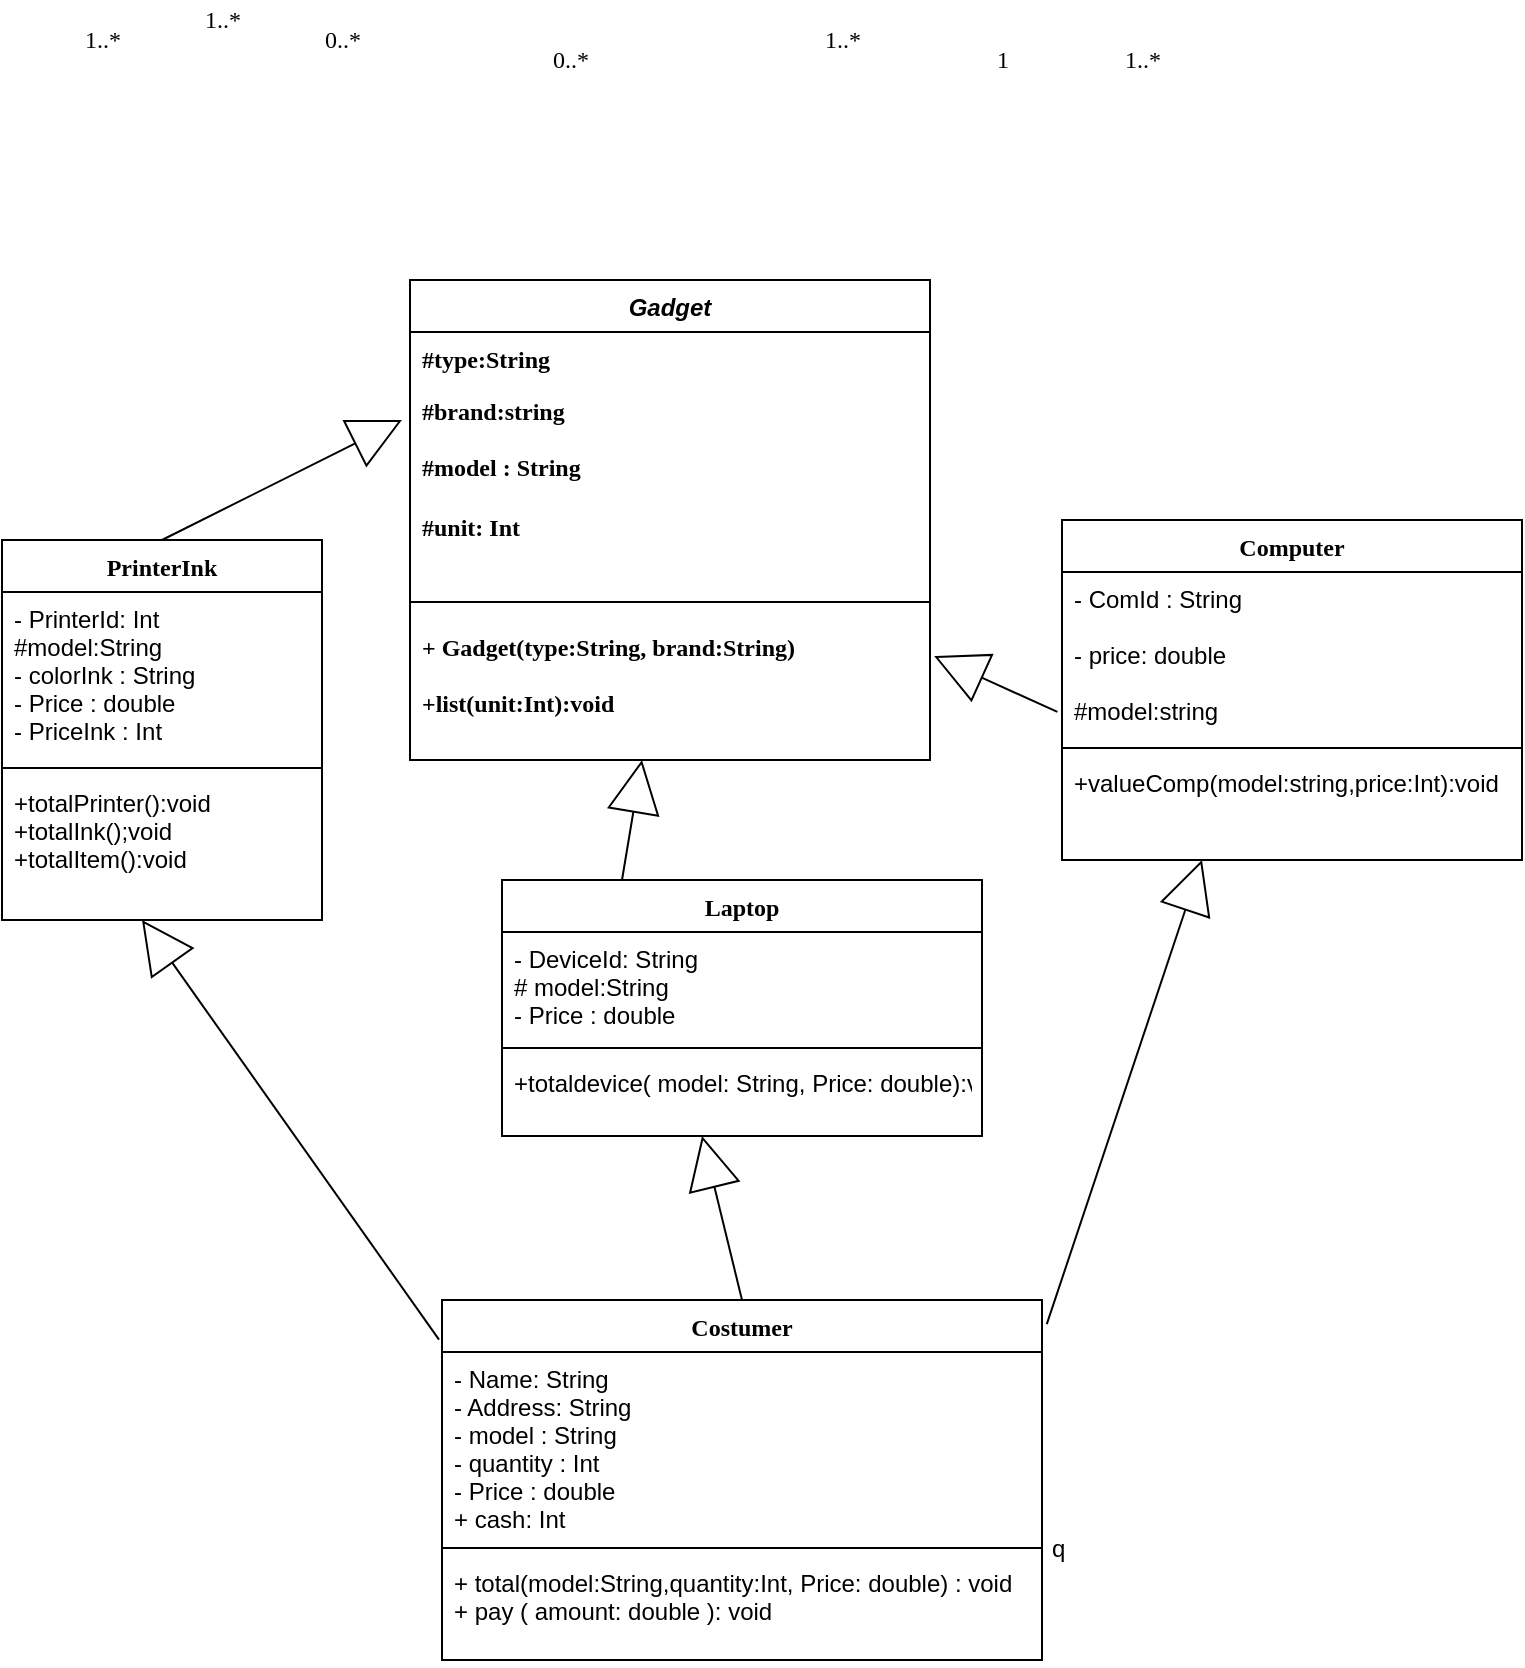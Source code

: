 <mxfile version="14.2.9" type="github" pages="3">
  <diagram id="C5RBs43oDa-KdzZeNtuy" name="Page-1">
    <mxGraphModel dx="716" dy="426" grid="1" gridSize="10" guides="1" tooltips="1" connect="1" arrows="1" fold="1" page="1" pageScale="1" pageWidth="827" pageHeight="1169" math="0" shadow="0">
      <root>
        <mxCell id="WIyWlLk6GJQsqaUBKTNV-0" />
        <mxCell id="WIyWlLk6GJQsqaUBKTNV-1" parent="WIyWlLk6GJQsqaUBKTNV-0" />
        <mxCell id="zkfFHV4jXpPFQw0GAbJ--0" value="Gadget" style="swimlane;fontStyle=3;align=center;verticalAlign=top;childLayout=stackLayout;horizontal=1;startSize=26;horizontalStack=0;resizeParent=1;resizeLast=0;collapsible=1;marginBottom=0;rounded=0;shadow=0;strokeWidth=1;" parent="WIyWlLk6GJQsqaUBKTNV-1" vertex="1">
          <mxGeometry x="234" y="340" width="260" height="240" as="geometry">
            <mxRectangle x="230" y="140" width="160" height="26" as="alternateBounds" />
          </mxGeometry>
        </mxCell>
        <mxCell id="zkfFHV4jXpPFQw0GAbJ--1" value="#type:String" style="text;align=left;verticalAlign=top;spacingLeft=4;spacingRight=4;overflow=hidden;rotatable=0;points=[[0,0.5],[1,0.5]];portConstraint=eastwest;fontFamily=Verdana;fontStyle=1" parent="zkfFHV4jXpPFQw0GAbJ--0" vertex="1">
          <mxGeometry y="26" width="260" height="26" as="geometry" />
        </mxCell>
        <mxCell id="zkfFHV4jXpPFQw0GAbJ--2" value="#brand:string&#xa;&#xa;#model : String" style="text;align=left;verticalAlign=top;spacingLeft=4;spacingRight=4;overflow=hidden;rotatable=0;points=[[0,0.5],[1,0.5]];portConstraint=eastwest;rounded=0;shadow=0;html=0;fontStyle=1;fontFamily=Verdana;" parent="zkfFHV4jXpPFQw0GAbJ--0" vertex="1">
          <mxGeometry y="52" width="260" height="58" as="geometry" />
        </mxCell>
        <mxCell id="zkfFHV4jXpPFQw0GAbJ--3" value="#unit: Int&#xa;&#xa;" style="text;align=left;verticalAlign=top;spacingLeft=4;spacingRight=4;overflow=hidden;rotatable=0;points=[[0,0.5],[1,0.5]];portConstraint=eastwest;rounded=0;shadow=0;html=0;fontStyle=1;fontFamily=Verdana;" parent="zkfFHV4jXpPFQw0GAbJ--0" vertex="1">
          <mxGeometry y="110" width="260" height="42" as="geometry" />
        </mxCell>
        <mxCell id="zkfFHV4jXpPFQw0GAbJ--4" value="" style="line;html=1;strokeWidth=1;align=left;verticalAlign=middle;spacingTop=-1;spacingLeft=3;spacingRight=3;rotatable=0;labelPosition=right;points=[];portConstraint=eastwest;" parent="zkfFHV4jXpPFQw0GAbJ--0" vertex="1">
          <mxGeometry y="152" width="260" height="18" as="geometry" />
        </mxCell>
        <mxCell id="zkfFHV4jXpPFQw0GAbJ--5" value="+ Gadget(type:String, brand:String)&#xa;&#xa;+list(unit:Int):void&#xa;&#xa;&#xa;" style="text;align=left;verticalAlign=top;spacingLeft=4;spacingRight=4;overflow=hidden;rotatable=0;points=[[0,0.5],[1,0.5]];portConstraint=eastwest;fontStyle=1;fontFamily=Verdana;" parent="zkfFHV4jXpPFQw0GAbJ--0" vertex="1">
          <mxGeometry y="170" width="260" height="62" as="geometry" />
        </mxCell>
        <mxCell id="VigITDKC6oxU9-arszf1-15" value="" style="endArrow=block;endFill=0;endSize=24;html=1;fontFamily=Verdana;entryX=1.008;entryY=0.291;entryDx=0;entryDy=0;entryPerimeter=0;exitX=-0.01;exitY=0.833;exitDx=0;exitDy=0;exitPerimeter=0;" parent="WIyWlLk6GJQsqaUBKTNV-1" source="VigITDKC6oxU9-arszf1-11" target="zkfFHV4jXpPFQw0GAbJ--5" edge="1">
          <mxGeometry width="160" relative="1" as="geometry">
            <mxPoint x="550" y="430" as="sourcePoint" />
            <mxPoint x="550" y="570" as="targetPoint" />
            <Array as="points" />
          </mxGeometry>
        </mxCell>
        <mxCell id="VigITDKC6oxU9-arszf1-10" value="Computer" style="swimlane;fontStyle=1;align=center;verticalAlign=top;childLayout=stackLayout;horizontal=1;startSize=26;horizontalStack=0;resizeParent=1;resizeParentMax=0;resizeLast=0;collapsible=1;marginBottom=0;fontFamily=Verdana;" parent="WIyWlLk6GJQsqaUBKTNV-1" vertex="1">
          <mxGeometry x="560" y="460" width="230" height="170" as="geometry" />
        </mxCell>
        <mxCell id="VigITDKC6oxU9-arszf1-11" value="- ComId : String&#xa;&#xa;- price: double&#xa;&#xa;#model:string&#xa;" style="text;strokeColor=none;fillColor=none;align=left;verticalAlign=top;spacingLeft=4;spacingRight=4;overflow=hidden;rotatable=0;points=[[0,0.5],[1,0.5]];portConstraint=eastwest;" parent="VigITDKC6oxU9-arszf1-10" vertex="1">
          <mxGeometry y="26" width="230" height="84" as="geometry" />
        </mxCell>
        <mxCell id="VigITDKC6oxU9-arszf1-12" value="" style="line;strokeWidth=1;fillColor=none;align=left;verticalAlign=middle;spacingTop=-1;spacingLeft=3;spacingRight=3;rotatable=0;labelPosition=right;points=[];portConstraint=eastwest;" parent="VigITDKC6oxU9-arszf1-10" vertex="1">
          <mxGeometry y="110" width="230" height="8" as="geometry" />
        </mxCell>
        <mxCell id="VigITDKC6oxU9-arszf1-13" value="+valueComp(model:string,price:Int):void " style="text;strokeColor=none;fillColor=none;align=left;verticalAlign=top;spacingLeft=4;spacingRight=4;overflow=hidden;rotatable=0;points=[[0,0.5],[1,0.5]];portConstraint=eastwest;" parent="VigITDKC6oxU9-arszf1-10" vertex="1">
          <mxGeometry y="118" width="230" height="52" as="geometry" />
        </mxCell>
        <mxCell id="VigITDKC6oxU9-arszf1-17" value="1" style="text;html=1;align=center;verticalAlign=middle;resizable=0;points=[];autosize=1;fontFamily=Verdana;" parent="WIyWlLk6GJQsqaUBKTNV-1" vertex="1">
          <mxGeometry x="520" y="220" width="20" height="20" as="geometry" />
        </mxCell>
        <mxCell id="VigITDKC6oxU9-arszf1-18" value="1..*" style="text;html=1;align=center;verticalAlign=middle;resizable=0;points=[];autosize=1;fontFamily=Verdana;" parent="WIyWlLk6GJQsqaUBKTNV-1" vertex="1">
          <mxGeometry x="430" y="210" width="40" height="20" as="geometry" />
        </mxCell>
        <mxCell id="VigITDKC6oxU9-arszf1-19" value="Costumer" style="swimlane;fontStyle=1;align=center;verticalAlign=top;childLayout=stackLayout;horizontal=1;startSize=26;horizontalStack=0;resizeParent=1;resizeParentMax=0;resizeLast=0;collapsible=1;marginBottom=0;fontFamily=Verdana;" parent="WIyWlLk6GJQsqaUBKTNV-1" vertex="1">
          <mxGeometry x="250" y="850" width="300" height="180" as="geometry">
            <mxRectangle x="40" y="590" width="100" height="26" as="alternateBounds" />
          </mxGeometry>
        </mxCell>
        <mxCell id="VigITDKC6oxU9-arszf1-20" value="- Name: String&#xa;- Address: String&#xa;- model : String&#xa;- quantity : Int&#xa;- Price : double&#xa;+ cash: Int&#xa;" style="text;strokeColor=none;fillColor=none;align=left;verticalAlign=top;spacingLeft=4;spacingRight=4;overflow=hidden;rotatable=0;points=[[0,0.5],[1,0.5]];portConstraint=eastwest;" parent="VigITDKC6oxU9-arszf1-19" vertex="1">
          <mxGeometry y="26" width="300" height="94" as="geometry" />
        </mxCell>
        <mxCell id="VigITDKC6oxU9-arszf1-21" value="q" style="line;strokeWidth=1;fillColor=none;align=left;verticalAlign=middle;spacingTop=-1;spacingLeft=3;spacingRight=3;rotatable=0;labelPosition=right;points=[];portConstraint=eastwest;" parent="VigITDKC6oxU9-arszf1-19" vertex="1">
          <mxGeometry y="120" width="300" height="8" as="geometry" />
        </mxCell>
        <mxCell id="VigITDKC6oxU9-arszf1-22" value="+ total(model:String,quantity:Int, Price: double) : void&#xa;+ pay ( amount: double ): void" style="text;strokeColor=none;fillColor=none;align=left;verticalAlign=top;spacingLeft=4;spacingRight=4;overflow=hidden;rotatable=0;points=[[0,0.5],[1,0.5]];portConstraint=eastwest;" parent="VigITDKC6oxU9-arszf1-19" vertex="1">
          <mxGeometry y="128" width="300" height="52" as="geometry" />
        </mxCell>
        <mxCell id="VigITDKC6oxU9-arszf1-24" value="1..*" style="text;html=1;align=center;verticalAlign=middle;resizable=0;points=[];autosize=1;fontFamily=Verdana;" parent="WIyWlLk6GJQsqaUBKTNV-1" vertex="1">
          <mxGeometry x="120" y="200" width="40" height="20" as="geometry" />
        </mxCell>
        <mxCell id="VigITDKC6oxU9-arszf1-25" value="1..*" style="text;html=1;align=center;verticalAlign=middle;resizable=0;points=[];autosize=1;fontFamily=Verdana;" parent="WIyWlLk6GJQsqaUBKTNV-1" vertex="1">
          <mxGeometry x="60" y="210" width="40" height="20" as="geometry" />
        </mxCell>
        <mxCell id="VigITDKC6oxU9-arszf1-26" value="Laptop" style="swimlane;fontStyle=1;align=center;verticalAlign=top;childLayout=stackLayout;horizontal=1;startSize=26;horizontalStack=0;resizeParent=1;resizeParentMax=0;resizeLast=0;collapsible=1;marginBottom=0;fontFamily=Verdana;" parent="WIyWlLk6GJQsqaUBKTNV-1" vertex="1">
          <mxGeometry x="280" y="640" width="240" height="128" as="geometry" />
        </mxCell>
        <mxCell id="VigITDKC6oxU9-arszf1-27" value="- DeviceId: String&#xa;# model:String&#xa;- Price : double&#xa;" style="text;strokeColor=none;fillColor=none;align=left;verticalAlign=top;spacingLeft=4;spacingRight=4;overflow=hidden;rotatable=0;points=[[0,0.5],[1,0.5]];portConstraint=eastwest;" parent="VigITDKC6oxU9-arszf1-26" vertex="1">
          <mxGeometry y="26" width="240" height="54" as="geometry" />
        </mxCell>
        <mxCell id="VigITDKC6oxU9-arszf1-28" value="" style="line;strokeWidth=1;fillColor=none;align=left;verticalAlign=middle;spacingTop=-1;spacingLeft=3;spacingRight=3;rotatable=0;labelPosition=right;points=[];portConstraint=eastwest;" parent="VigITDKC6oxU9-arszf1-26" vertex="1">
          <mxGeometry y="80" width="240" height="8" as="geometry" />
        </mxCell>
        <mxCell id="VigITDKC6oxU9-arszf1-29" value="+totaldevice( model: String, Price: double):void" style="text;strokeColor=none;fillColor=none;align=left;verticalAlign=top;spacingLeft=4;spacingRight=4;overflow=hidden;rotatable=0;points=[[0,0.5],[1,0.5]];portConstraint=eastwest;" parent="VigITDKC6oxU9-arszf1-26" vertex="1">
          <mxGeometry y="88" width="240" height="40" as="geometry" />
        </mxCell>
        <mxCell id="VigITDKC6oxU9-arszf1-30" value="PrinterInk" style="swimlane;fontStyle=1;align=center;verticalAlign=top;childLayout=stackLayout;horizontal=1;startSize=26;horizontalStack=0;resizeParent=1;resizeParentMax=0;resizeLast=0;collapsible=1;marginBottom=0;fontFamily=Verdana;" parent="WIyWlLk6GJQsqaUBKTNV-1" vertex="1">
          <mxGeometry x="30" y="470" width="160" height="190" as="geometry" />
        </mxCell>
        <mxCell id="VigITDKC6oxU9-arszf1-31" value="- PrinterId: Int&#xa;#model:String&#xa;- colorInk : String&#xa;- Price : double&#xa;- PriceInk : Int&#xa;&#xa;" style="text;strokeColor=none;fillColor=none;align=left;verticalAlign=top;spacingLeft=4;spacingRight=4;overflow=hidden;rotatable=0;points=[[0,0.5],[1,0.5]];portConstraint=eastwest;" parent="VigITDKC6oxU9-arszf1-30" vertex="1">
          <mxGeometry y="26" width="160" height="84" as="geometry" />
        </mxCell>
        <mxCell id="VigITDKC6oxU9-arszf1-32" value="" style="line;strokeWidth=1;fillColor=none;align=left;verticalAlign=middle;spacingTop=-1;spacingLeft=3;spacingRight=3;rotatable=0;labelPosition=right;points=[];portConstraint=eastwest;" parent="VigITDKC6oxU9-arszf1-30" vertex="1">
          <mxGeometry y="110" width="160" height="8" as="geometry" />
        </mxCell>
        <mxCell id="VigITDKC6oxU9-arszf1-33" value="+totalPrinter():void&#xa;+totalInk();void&#xa;+totalItem():void" style="text;strokeColor=none;fillColor=none;align=left;verticalAlign=top;spacingLeft=4;spacingRight=4;overflow=hidden;rotatable=0;points=[[0,0.5],[1,0.5]];portConstraint=eastwest;" parent="VigITDKC6oxU9-arszf1-30" vertex="1">
          <mxGeometry y="118" width="160" height="72" as="geometry" />
        </mxCell>
        <mxCell id="VigITDKC6oxU9-arszf1-34" value="" style="endArrow=block;endFill=0;endSize=24;html=1;fontFamily=Verdana;exitX=0.5;exitY=0;exitDx=0;exitDy=0;" parent="WIyWlLk6GJQsqaUBKTNV-1" source="VigITDKC6oxU9-arszf1-30" edge="1">
          <mxGeometry width="160" relative="1" as="geometry">
            <mxPoint x="220.0" y="587.162" as="sourcePoint" />
            <mxPoint x="230" y="410" as="targetPoint" />
          </mxGeometry>
        </mxCell>
        <mxCell id="VigITDKC6oxU9-arszf1-35" value="1..*" style="text;html=1;align=center;verticalAlign=middle;resizable=0;points=[];autosize=1;fontFamily=Verdana;" parent="WIyWlLk6GJQsqaUBKTNV-1" vertex="1">
          <mxGeometry x="580" y="220" width="40" height="20" as="geometry" />
        </mxCell>
        <mxCell id="VigITDKC6oxU9-arszf1-37" value="" style="endArrow=block;endFill=0;endSize=24;html=1;fontFamily=Verdana;exitX=0.25;exitY=0;exitDx=0;exitDy=0;" parent="WIyWlLk6GJQsqaUBKTNV-1" source="VigITDKC6oxU9-arszf1-26" edge="1">
          <mxGeometry width="160" relative="1" as="geometry">
            <mxPoint x="370.0" y="675.998" as="sourcePoint" />
            <mxPoint x="350" y="580" as="targetPoint" />
          </mxGeometry>
        </mxCell>
        <mxCell id="VigITDKC6oxU9-arszf1-38" value="0..*" style="text;html=1;align=center;verticalAlign=middle;resizable=0;points=[];autosize=1;fontFamily=Verdana;" parent="WIyWlLk6GJQsqaUBKTNV-1" vertex="1">
          <mxGeometry x="180" y="210" width="40" height="20" as="geometry" />
        </mxCell>
        <mxCell id="VigITDKC6oxU9-arszf1-39" value="0..*" style="text;html=1;align=center;verticalAlign=middle;resizable=0;points=[];autosize=1;fontFamily=Verdana;" parent="WIyWlLk6GJQsqaUBKTNV-1" vertex="1">
          <mxGeometry x="294" y="220" width="40" height="20" as="geometry" />
        </mxCell>
        <mxCell id="lWxnnw9aV1Raw5P3X6aN-7" value="" style="endArrow=block;endFill=0;endSize=24;html=1;fontFamily=Verdana;exitX=-0.005;exitY=0.11;exitDx=0;exitDy=0;exitPerimeter=0;" edge="1" parent="WIyWlLk6GJQsqaUBKTNV-1" source="VigITDKC6oxU9-arszf1-19">
          <mxGeometry width="160" relative="1" as="geometry">
            <mxPoint x="90" y="720" as="sourcePoint" />
            <mxPoint x="100" y="660.0" as="targetPoint" />
          </mxGeometry>
        </mxCell>
        <mxCell id="lWxnnw9aV1Raw5P3X6aN-8" value="" style="endArrow=block;endFill=0;endSize=24;html=1;fontFamily=Verdana;exitX=0.5;exitY=0;exitDx=0;exitDy=0;" edge="1" parent="WIyWlLk6GJQsqaUBKTNV-1" source="VigITDKC6oxU9-arszf1-19">
          <mxGeometry width="160" relative="1" as="geometry">
            <mxPoint x="528.5" y="977.8" as="sourcePoint" />
            <mxPoint x="380" y="768" as="targetPoint" />
          </mxGeometry>
        </mxCell>
        <mxCell id="lWxnnw9aV1Raw5P3X6aN-9" value="" style="endArrow=block;endFill=0;endSize=24;html=1;fontFamily=Verdana;exitX=1.008;exitY=0.067;exitDx=0;exitDy=0;exitPerimeter=0;" edge="1" parent="WIyWlLk6GJQsqaUBKTNV-1" source="VigITDKC6oxU9-arszf1-19">
          <mxGeometry width="160" relative="1" as="geometry">
            <mxPoint x="650" y="712" as="sourcePoint" />
            <mxPoint x="630" y="630" as="targetPoint" />
          </mxGeometry>
        </mxCell>
      </root>
    </mxGraphModel>
  </diagram>
  <diagram id="8rTuV2UHEHWQVl5OkLKW" name="Page-2">
    <mxGraphModel dx="1038" dy="617" grid="1" gridSize="10" guides="1" tooltips="1" connect="1" arrows="1" fold="1" page="1" pageScale="1" pageWidth="850" pageHeight="1100" math="0" shadow="0">
      <root>
        <mxCell id="8HLExGAWKkj65AAQz8Hr-0" />
        <mxCell id="8HLExGAWKkj65AAQz8Hr-1" parent="8HLExGAWKkj65AAQz8Hr-0" />
        <mxCell id="8HLExGAWKkj65AAQz8Hr-2" value="Aquarium" style="swimlane;fontStyle=1;align=center;verticalAlign=top;childLayout=stackLayout;horizontal=1;startSize=26;horizontalStack=0;resizeParent=1;resizeParentMax=0;resizeLast=0;collapsible=1;marginBottom=0;" parent="8HLExGAWKkj65AAQz8Hr-1" vertex="1">
          <mxGeometry x="345" y="70" width="160" height="124" as="geometry" />
        </mxCell>
        <mxCell id="8HLExGAWKkj65AAQz8Hr-3" value="- length : int&#xa;- height : int&#xa;- weight : int&#xa;" style="text;strokeColor=none;fillColor=none;align=left;verticalAlign=top;spacingLeft=4;spacingRight=4;overflow=hidden;rotatable=0;points=[[0,0.5],[1,0.5]];portConstraint=eastwest;" parent="8HLExGAWKkj65AAQz8Hr-2" vertex="1">
          <mxGeometry y="26" width="160" height="64" as="geometry" />
        </mxCell>
        <mxCell id="8HLExGAWKkj65AAQz8Hr-4" value="" style="line;strokeWidth=1;fillColor=none;align=left;verticalAlign=middle;spacingTop=-1;spacingLeft=3;spacingRight=3;rotatable=0;labelPosition=right;points=[];portConstraint=eastwest;" parent="8HLExGAWKkj65AAQz8Hr-2" vertex="1">
          <mxGeometry y="90" width="160" height="8" as="geometry" />
        </mxCell>
        <mxCell id="8HLExGAWKkj65AAQz8Hr-5" value="+ Fillfish():" style="text;strokeColor=none;fillColor=none;align=left;verticalAlign=top;spacingLeft=4;spacingRight=4;overflow=hidden;rotatable=0;points=[[0,0.5],[1,0.5]];portConstraint=eastwest;" parent="8HLExGAWKkj65AAQz8Hr-2" vertex="1">
          <mxGeometry y="98" width="160" height="26" as="geometry" />
        </mxCell>
        <mxCell id="8HLExGAWKkj65AAQz8Hr-6" value="Nemo" style="swimlane;fontStyle=1;align=center;verticalAlign=top;childLayout=stackLayout;horizontal=1;startSize=26;horizontalStack=0;resizeParent=1;resizeParentMax=0;resizeLast=0;collapsible=1;marginBottom=0;" parent="8HLExGAWKkj65AAQz8Hr-1" vertex="1">
          <mxGeometry x="160" y="250" width="160" height="130" as="geometry" />
        </mxCell>
        <mxCell id="8HLExGAWKkj65AAQz8Hr-7" value="- color :String =&quot;Blue&quot;" style="text;strokeColor=none;fillColor=none;align=left;verticalAlign=top;spacingLeft=4;spacingRight=4;overflow=hidden;rotatable=0;points=[[0,0.5],[1,0.5]];portConstraint=eastwest;" parent="8HLExGAWKkj65AAQz8Hr-6" vertex="1">
          <mxGeometry y="26" width="160" height="26" as="geometry" />
        </mxCell>
        <mxCell id="8HLExGAWKkj65AAQz8Hr-8" value="" style="line;strokeWidth=1;fillColor=none;align=left;verticalAlign=middle;spacingTop=-1;spacingLeft=3;spacingRight=3;rotatable=0;labelPosition=right;points=[];portConstraint=eastwest;" parent="8HLExGAWKkj65AAQz8Hr-6" vertex="1">
          <mxGeometry y="52" width="160" height="8" as="geometry" />
        </mxCell>
        <mxCell id="8HLExGAWKkj65AAQz8Hr-9" value="+ Swim()&#xa;+ SetColor(warna:String)&#xa;+ GetColor():string" style="text;strokeColor=none;fillColor=none;align=left;verticalAlign=top;spacingLeft=4;spacingRight=4;overflow=hidden;rotatable=0;points=[[0,0.5],[1,0.5]];portConstraint=eastwest;" parent="8HLExGAWKkj65AAQz8Hr-6" vertex="1">
          <mxGeometry y="60" width="160" height="70" as="geometry" />
        </mxCell>
        <mxCell id="8HLExGAWKkj65AAQz8Hr-16" value="" style="endArrow=block;endSize=16;endFill=0;html=1;entryX=0.261;entryY=1.062;entryDx=0;entryDy=0;entryPerimeter=0;exitX=0.997;exitY=0.169;exitDx=0;exitDy=0;exitPerimeter=0;" parent="8HLExGAWKkj65AAQz8Hr-1" source="8HLExGAWKkj65AAQz8Hr-7" target="8HLExGAWKkj65AAQz8Hr-5" edge="1">
          <mxGeometry width="160" relative="1" as="geometry">
            <mxPoint x="90" y="210" as="sourcePoint" />
            <mxPoint x="250" y="210" as="targetPoint" />
          </mxGeometry>
        </mxCell>
        <mxCell id="8HLExGAWKkj65AAQz8Hr-10" value="Shark" style="swimlane;fontStyle=1;align=center;verticalAlign=top;childLayout=stackLayout;horizontal=1;startSize=26;horizontalStack=0;resizeParent=1;resizeParentMax=0;resizeLast=0;collapsible=1;marginBottom=0;" parent="8HLExGAWKkj65AAQz8Hr-1" vertex="1">
          <mxGeometry x="540" y="240" width="160" height="140" as="geometry" />
        </mxCell>
        <mxCell id="8HLExGAWKkj65AAQz8Hr-11" value="- int sharpTeeth : int = &quot;50&quot;" style="text;strokeColor=none;fillColor=none;align=left;verticalAlign=top;spacingLeft=4;spacingRight=4;overflow=hidden;rotatable=0;points=[[0,0.5],[1,0.5]];portConstraint=eastwest;" parent="8HLExGAWKkj65AAQz8Hr-10" vertex="1">
          <mxGeometry y="26" width="160" height="26" as="geometry" />
        </mxCell>
        <mxCell id="8HLExGAWKkj65AAQz8Hr-12" value="" style="line;strokeWidth=1;fillColor=none;align=left;verticalAlign=middle;spacingTop=-1;spacingLeft=3;spacingRight=3;rotatable=0;labelPosition=right;points=[];portConstraint=eastwest;" parent="8HLExGAWKkj65AAQz8Hr-10" vertex="1">
          <mxGeometry y="52" width="160" height="8" as="geometry" />
        </mxCell>
        <mxCell id="8HLExGAWKkj65AAQz8Hr-13" value="+ Eat()&#xa;+ setSharpTeeth(Teeth:int)&#xa;+ Swim()&#xa;+ Swim(fin:int)&#xa;+ Swim(tail:int , eyes : int)" style="text;strokeColor=none;fillColor=none;align=left;verticalAlign=top;spacingLeft=4;spacingRight=4;overflow=hidden;rotatable=0;points=[[0,0.5],[1,0.5]];portConstraint=eastwest;" parent="8HLExGAWKkj65AAQz8Hr-10" vertex="1">
          <mxGeometry y="60" width="160" height="80" as="geometry" />
        </mxCell>
        <mxCell id="8HLExGAWKkj65AAQz8Hr-17" value="" style="endArrow=block;endSize=16;endFill=0;html=1;entryX=0.261;entryY=1.062;entryDx=0;entryDy=0;entryPerimeter=0;exitX=0;exitY=0.5;exitDx=0;exitDy=0;" parent="8HLExGAWKkj65AAQz8Hr-1" source="8HLExGAWKkj65AAQz8Hr-11" edge="1">
          <mxGeometry width="160" relative="1" as="geometry">
            <mxPoint x="410" y="278.784" as="sourcePoint" />
            <mxPoint x="477.24" y="194.002" as="targetPoint" />
          </mxGeometry>
        </mxCell>
      </root>
    </mxGraphModel>
  </diagram>
  <diagram id="NvmdngiNQPO27Q2esa6P" name="FA2">
    <mxGraphModel dx="1038" dy="617" grid="1" gridSize="10" guides="1" tooltips="1" connect="1" arrows="1" fold="1" page="1" pageScale="1" pageWidth="850" pageHeight="1100" math="0" shadow="0">
      <root>
        <mxCell id="U0D6rkHu44dRxHW98uHX-0" />
        <mxCell id="U0D6rkHu44dRxHW98uHX-1" parent="U0D6rkHu44dRxHW98uHX-0" />
      </root>
    </mxGraphModel>
  </diagram>
</mxfile>
